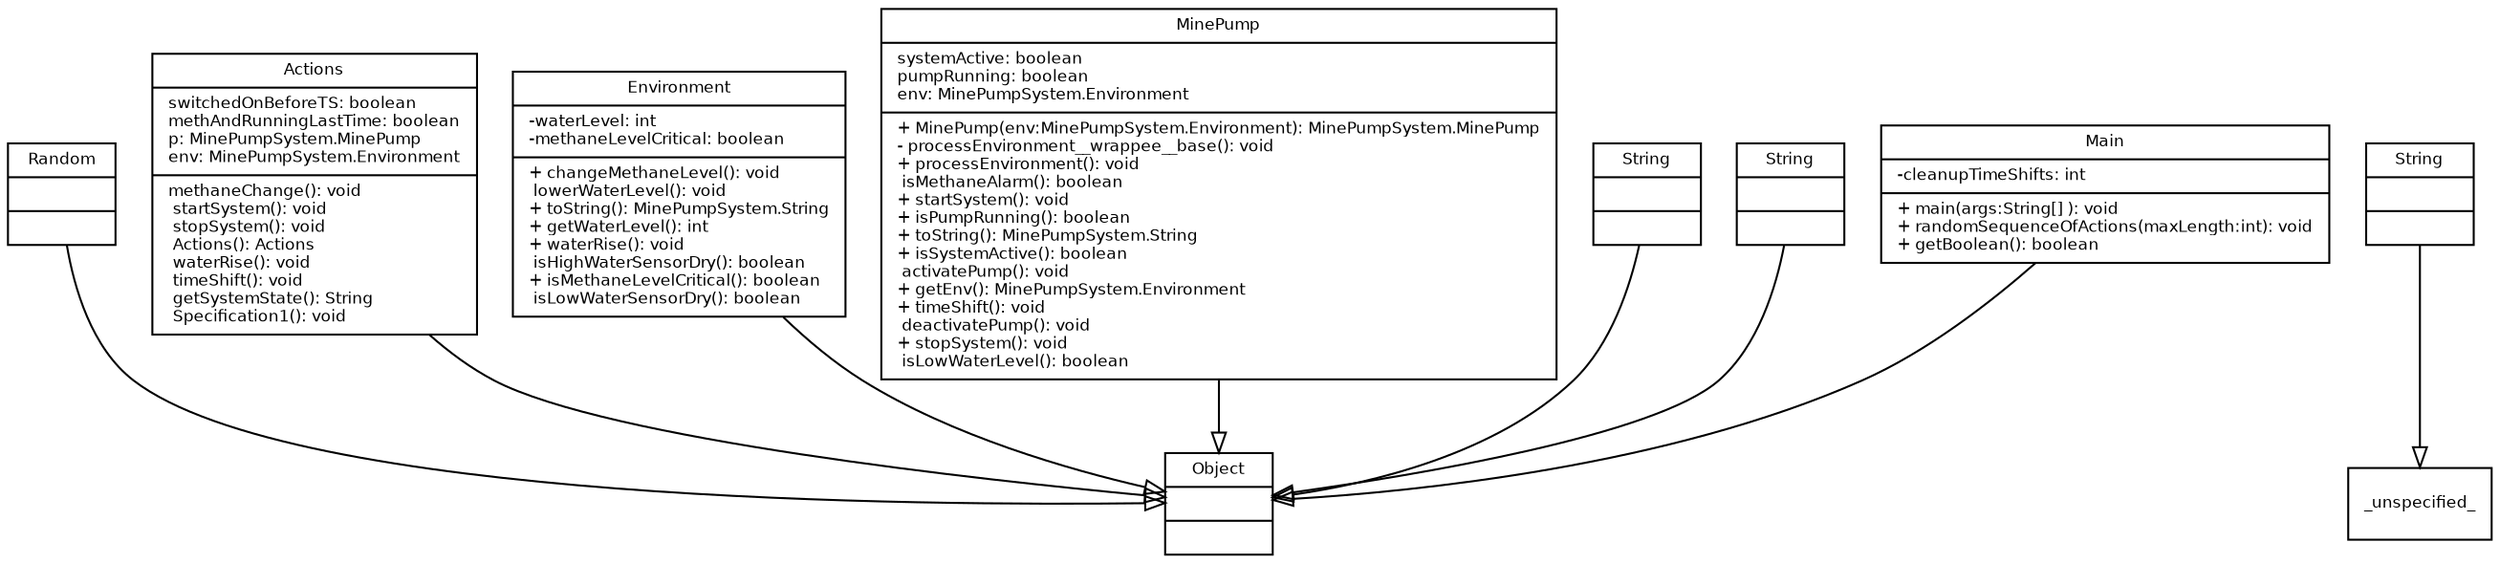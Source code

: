 digraph TypeHierarchy { 
        fontname = "Bitstream Vera Sans"
        fontsize = 8

        node [
                  fontname = "Bitstream Vera Sans"
                  fontsize = 8
                  shape = "record"
        ]

        edge [
                  fontname = "Bitstream Vera Sans"
                  fontsize = 8
        ]

        Random [
                  label = "{Random||}"
        ]

        Actions [
                  label = "{Actions|switchedOnBeforeTS: boolean\lmethAndRunningLastTime: boolean\lp: MinePumpSystem.MinePump\lenv: MinePumpSystem.Environment\l| methaneChange(): void\l startSystem(): void\l stopSystem(): void\l Actions(): Actions\l waterRise(): void\l timeShift(): void\l getSystemState(): String\l Specification1(): void\l}"
        ]

        MinePumpSystem_Environment [
                  label = "{Environment|-waterLevel: int\l-methaneLevelCritical: boolean\l|+ changeMethaneLevel(): void\l lowerWaterLevel(): void\l+ toString(): MinePumpSystem.String\l+ getWaterLevel(): int\l+ waterRise(): void\l isHighWaterSensorDry(): boolean\l+ isMethaneLevelCritical(): boolean\l isLowWaterSensorDry(): boolean\l}"
        ]

        MinePumpSystem_MinePump [
                  label = "{MinePump|systemActive: boolean\lpumpRunning: boolean\lenv: MinePumpSystem.Environment\l|+ MinePump(env:MinePumpSystem.Environment): MinePumpSystem.MinePump\l- processEnvironment__wrappee__base(): void\l+ processEnvironment(): void\l isMethaneAlarm(): boolean\l+ startSystem(): void\l+ isPumpRunning(): boolean\l+ toString(): MinePumpSystem.String\l+ isSystemActive(): boolean\l activatePump(): void\l+ getEnv(): MinePumpSystem.Environment\l+ timeShift(): void\l deactivatePump(): void\l+ stopSystem(): void\l isLowWaterLevel(): boolean\l}"
        ]

        String [
                  label = "{String||}"
        ]

        java_lang_String [
                  label = "{String||}"
        ]

        java_lang_Object [
                  label = "{Object||}"
        ]

        MinePumpSystem_String [
                  label = "{String||}"
        ]

        Main [
                  label = "{Main|-cleanupTimeShifts: int\l|+ main(args:String[] ): void\l+ randomSequenceOfActions(maxLength:int): void\l+ getBoolean(): boolean\l}"
        ]

        edge [
                  arrowhead = "empty"
                  style = "solid"
                  arrowtail = "none"
        ]

        Random -> java_lang_Object
        Actions -> java_lang_Object
        MinePumpSystem_Environment -> java_lang_Object
        MinePumpSystem_MinePump -> java_lang_Object
        String -> _unspecified_
        java_lang_String -> java_lang_Object
        MinePumpSystem_String -> java_lang_Object
        Main -> java_lang_Object
        edge [
                  arrowhead = "empty"
                  style = "dashed"
                  arrowtail = "none"
        ]

        edge [
                  arrowhead = "normal"
                  style = "solid"
                  arrowtail = "odot"
        ]

}